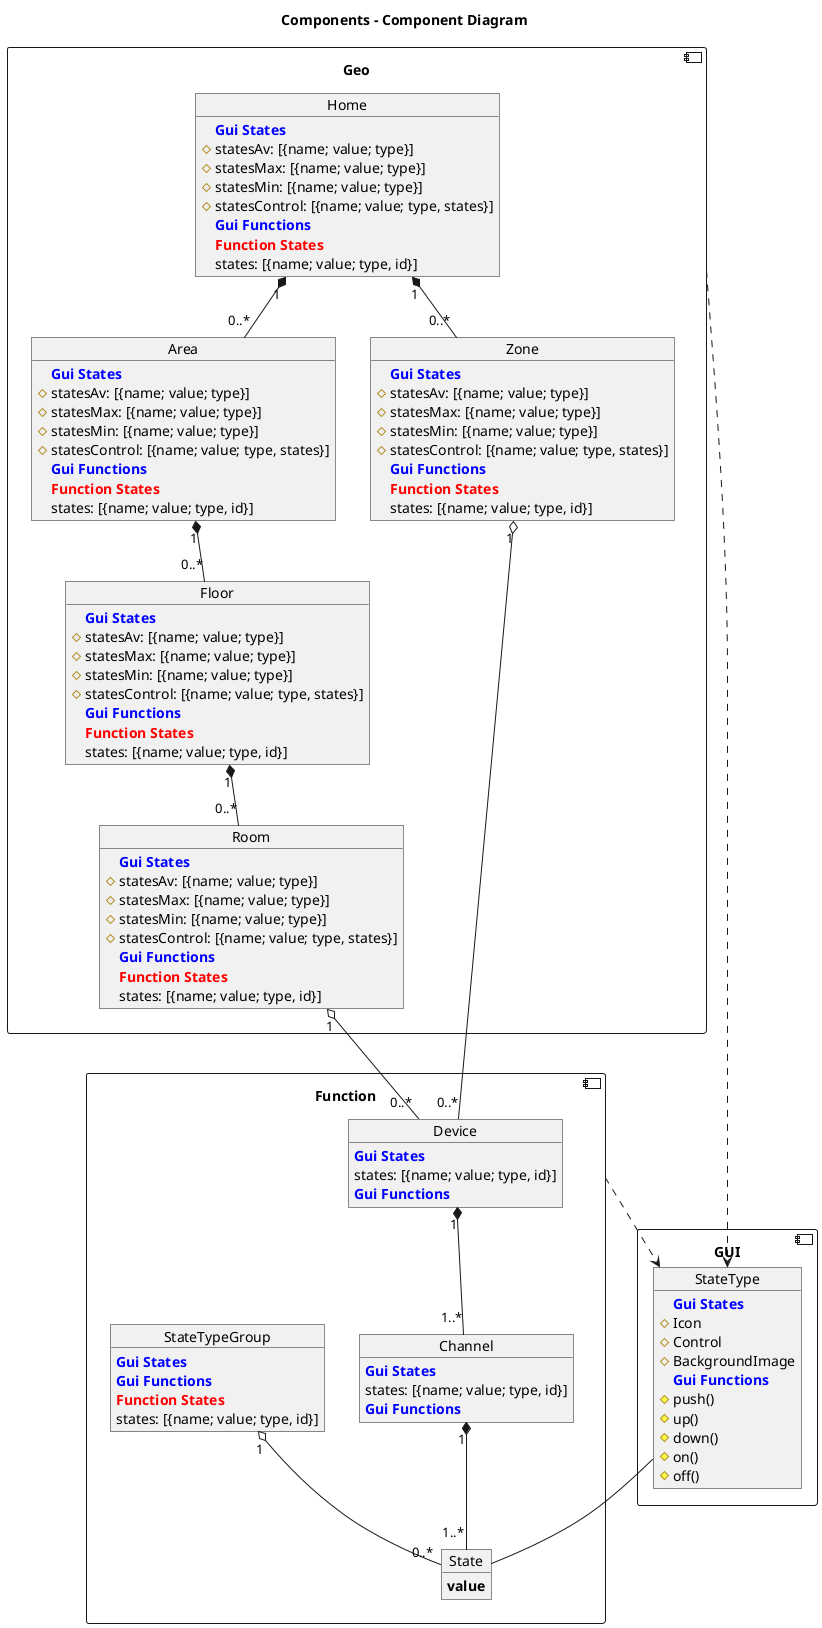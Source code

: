 @startuml

title Components - Component Diagram

component Function {
    object Device{
        <b><color:blue>Gui States</color></b>
        states: [{name; value; type, id}]
        <b><color:blue>Gui Functions</color></b>
    }
    object Channel{
        <b><color:blue>Gui States</color></b>
        states: [{name; value; type, id}]
        <b><color:blue>Gui Functions</color></b>
    }
    object State{
        <size:14><b>value</b></size>
    }
    object StateTypeGroup{
        <b><color:blue>Gui States</color></b>
        <b><color:blue>Gui Functions</color></b>
        <b><color:red>Function States</color></b>
        states: [{name; value; type, id}]
    }
    
}

component GUI {
    object StateType{
        <b><color:blue>Gui States</color></b>
        # Icon
        # Control
        # BackgroundImage
        <b><color:blue>Gui Functions</color></b>
        # push()
        # up()
        # down()
        # on()
        # off()
    }
}

component Geo {
    object Home{
        <b><color:blue>Gui States</color></b>
        # statesAv: [{name; value; type}]
        # statesMax: [{name; value; type}]
        # statesMin: [{name; value; type}]
        # statesControl: [{name; value; type, states}]
        <b><color:blue>Gui Functions</color></b>
        <b><color:red>Function States</color></b>
        states: [{name; value; type, id}]
    }
    object Zone{
        <b><color:blue>Gui States</color></b>
        # statesAv: [{name; value; type}]
        # statesMax: [{name; value; type}]
        # statesMin: [{name; value; type}]
        # statesControl: [{name; value; type, states}]
        <b><color:blue>Gui Functions</color></b>
        <b><color:red>Function States</color></b>
        states: [{name; value; type, id}]
    }
    object Area{
        <b><color:blue>Gui States</color></b>
        # statesAv: [{name; value; type}]
        # statesMax: [{name; value; type}]
        # statesMin: [{name; value; type}]
        # statesControl: [{name; value; type, states}]
        <b><color:blue>Gui Functions</color></b>
        <b><color:red>Function States</color></b>
        states: [{name; value; type, id}]
    }
    object Floor{
        <b><color:blue>Gui States</color></b>
        # statesAv: [{name; value; type}]
        # statesMax: [{name; value; type}]
        # statesMin: [{name; value; type}]
        # statesControl: [{name; value; type, states}]
        <b><color:blue>Gui Functions</color></b>
        <b><color:red>Function States</color></b>
        states: [{name; value; type, id}]
    }
    object Room{
        <b><color:blue>Gui States</color></b>
        # statesAv: [{name; value; type}]
        # statesMax: [{name; value; type}]
        # statesMin: [{name; value; type}]
        # statesControl: [{name; value; type, states}]
        <b><color:blue>Gui Functions</color></b>
        <b><color:red>Function States</color></b>
        states: [{name; value; type, id}]
    }
}


Device "1" *-- "1..*" Channel
Channel "1" *-- "1..*" State

Home "1" *-- "0..*" Zone
Home "1" *-- "0..*" Area
Area "1" *-- "0..*" Floor
Floor "1" *-- "0..*" Room

Room "1" o-- "0..*" Device
Zone "1" o-- "0..*" Device

StateTypeGroup "1" o-- "0..*" State
StateType -- State

Geo ..> StateType
Function ..> StateType

@enduml